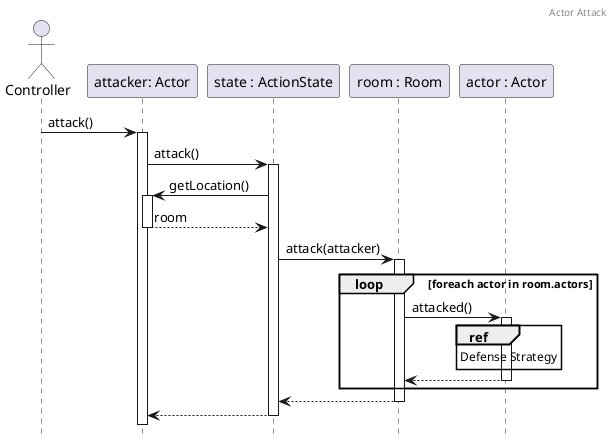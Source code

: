 @startuml ActorAttack
header Actor Attack
hide footbox
autoactivate on

actor C as "Controller"
participant P as "attacker: Actor"
participant S as "state : ActionState"
participant R as "room : Room"
participant A as "actor : Actor"

C -> P : attack()
P -> S ++: attack()
S -> P ++: getLocation()
return room
S -> R ++: attack(attacker)
loop foreach actor in room.actors
    R -> A ++: attacked()
    ref over A : Defense Strategy
    return
end
return
return

@enduml